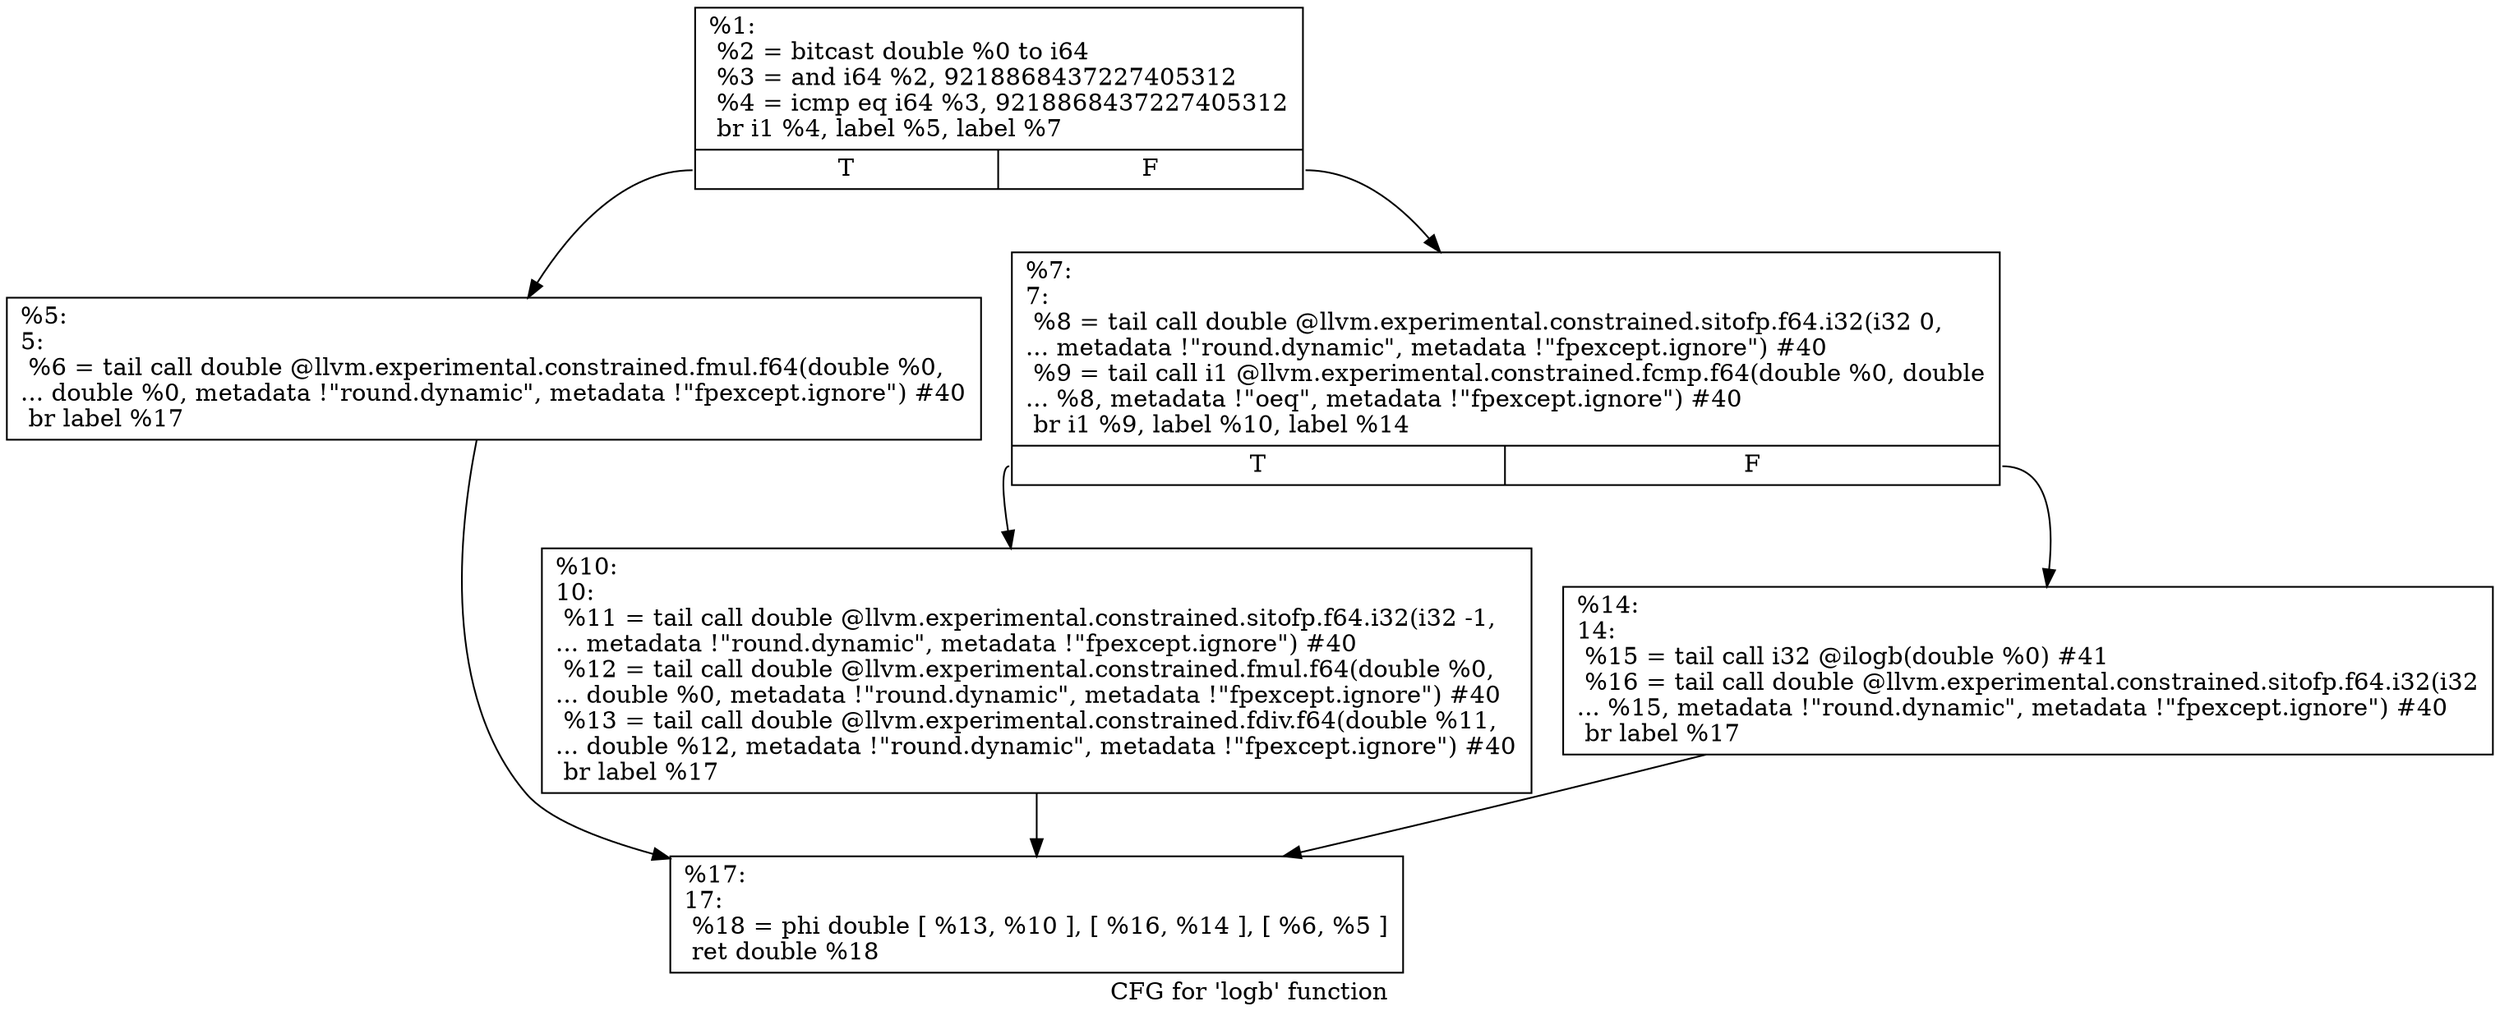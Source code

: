 digraph "CFG for 'logb' function" {
	label="CFG for 'logb' function";

	Node0x1f72630 [shape=record,label="{%1:\l  %2 = bitcast double %0 to i64\l  %3 = and i64 %2, 9218868437227405312\l  %4 = icmp eq i64 %3, 9218868437227405312\l  br i1 %4, label %5, label %7\l|{<s0>T|<s1>F}}"];
	Node0x1f72630:s0 -> Node0x1f728b0;
	Node0x1f72630:s1 -> Node0x1f72900;
	Node0x1f728b0 [shape=record,label="{%5:\l5:                                                \l  %6 = tail call double @llvm.experimental.constrained.fmul.f64(double %0,\l... double %0, metadata !\"round.dynamic\", metadata !\"fpexcept.ignore\") #40\l  br label %17\l}"];
	Node0x1f728b0 -> Node0x1f729f0;
	Node0x1f72900 [shape=record,label="{%7:\l7:                                                \l  %8 = tail call double @llvm.experimental.constrained.sitofp.f64.i32(i32 0,\l... metadata !\"round.dynamic\", metadata !\"fpexcept.ignore\") #40\l  %9 = tail call i1 @llvm.experimental.constrained.fcmp.f64(double %0, double\l... %8, metadata !\"oeq\", metadata !\"fpexcept.ignore\") #40\l  br i1 %9, label %10, label %14\l|{<s0>T|<s1>F}}"];
	Node0x1f72900:s0 -> Node0x1f72950;
	Node0x1f72900:s1 -> Node0x1f729a0;
	Node0x1f72950 [shape=record,label="{%10:\l10:                                               \l  %11 = tail call double @llvm.experimental.constrained.sitofp.f64.i32(i32 -1,\l... metadata !\"round.dynamic\", metadata !\"fpexcept.ignore\") #40\l  %12 = tail call double @llvm.experimental.constrained.fmul.f64(double %0,\l... double %0, metadata !\"round.dynamic\", metadata !\"fpexcept.ignore\") #40\l  %13 = tail call double @llvm.experimental.constrained.fdiv.f64(double %11,\l... double %12, metadata !\"round.dynamic\", metadata !\"fpexcept.ignore\") #40\l  br label %17\l}"];
	Node0x1f72950 -> Node0x1f729f0;
	Node0x1f729a0 [shape=record,label="{%14:\l14:                                               \l  %15 = tail call i32 @ilogb(double %0) #41\l  %16 = tail call double @llvm.experimental.constrained.sitofp.f64.i32(i32\l... %15, metadata !\"round.dynamic\", metadata !\"fpexcept.ignore\") #40\l  br label %17\l}"];
	Node0x1f729a0 -> Node0x1f729f0;
	Node0x1f729f0 [shape=record,label="{%17:\l17:                                               \l  %18 = phi double [ %13, %10 ], [ %16, %14 ], [ %6, %5 ]\l  ret double %18\l}"];
}
